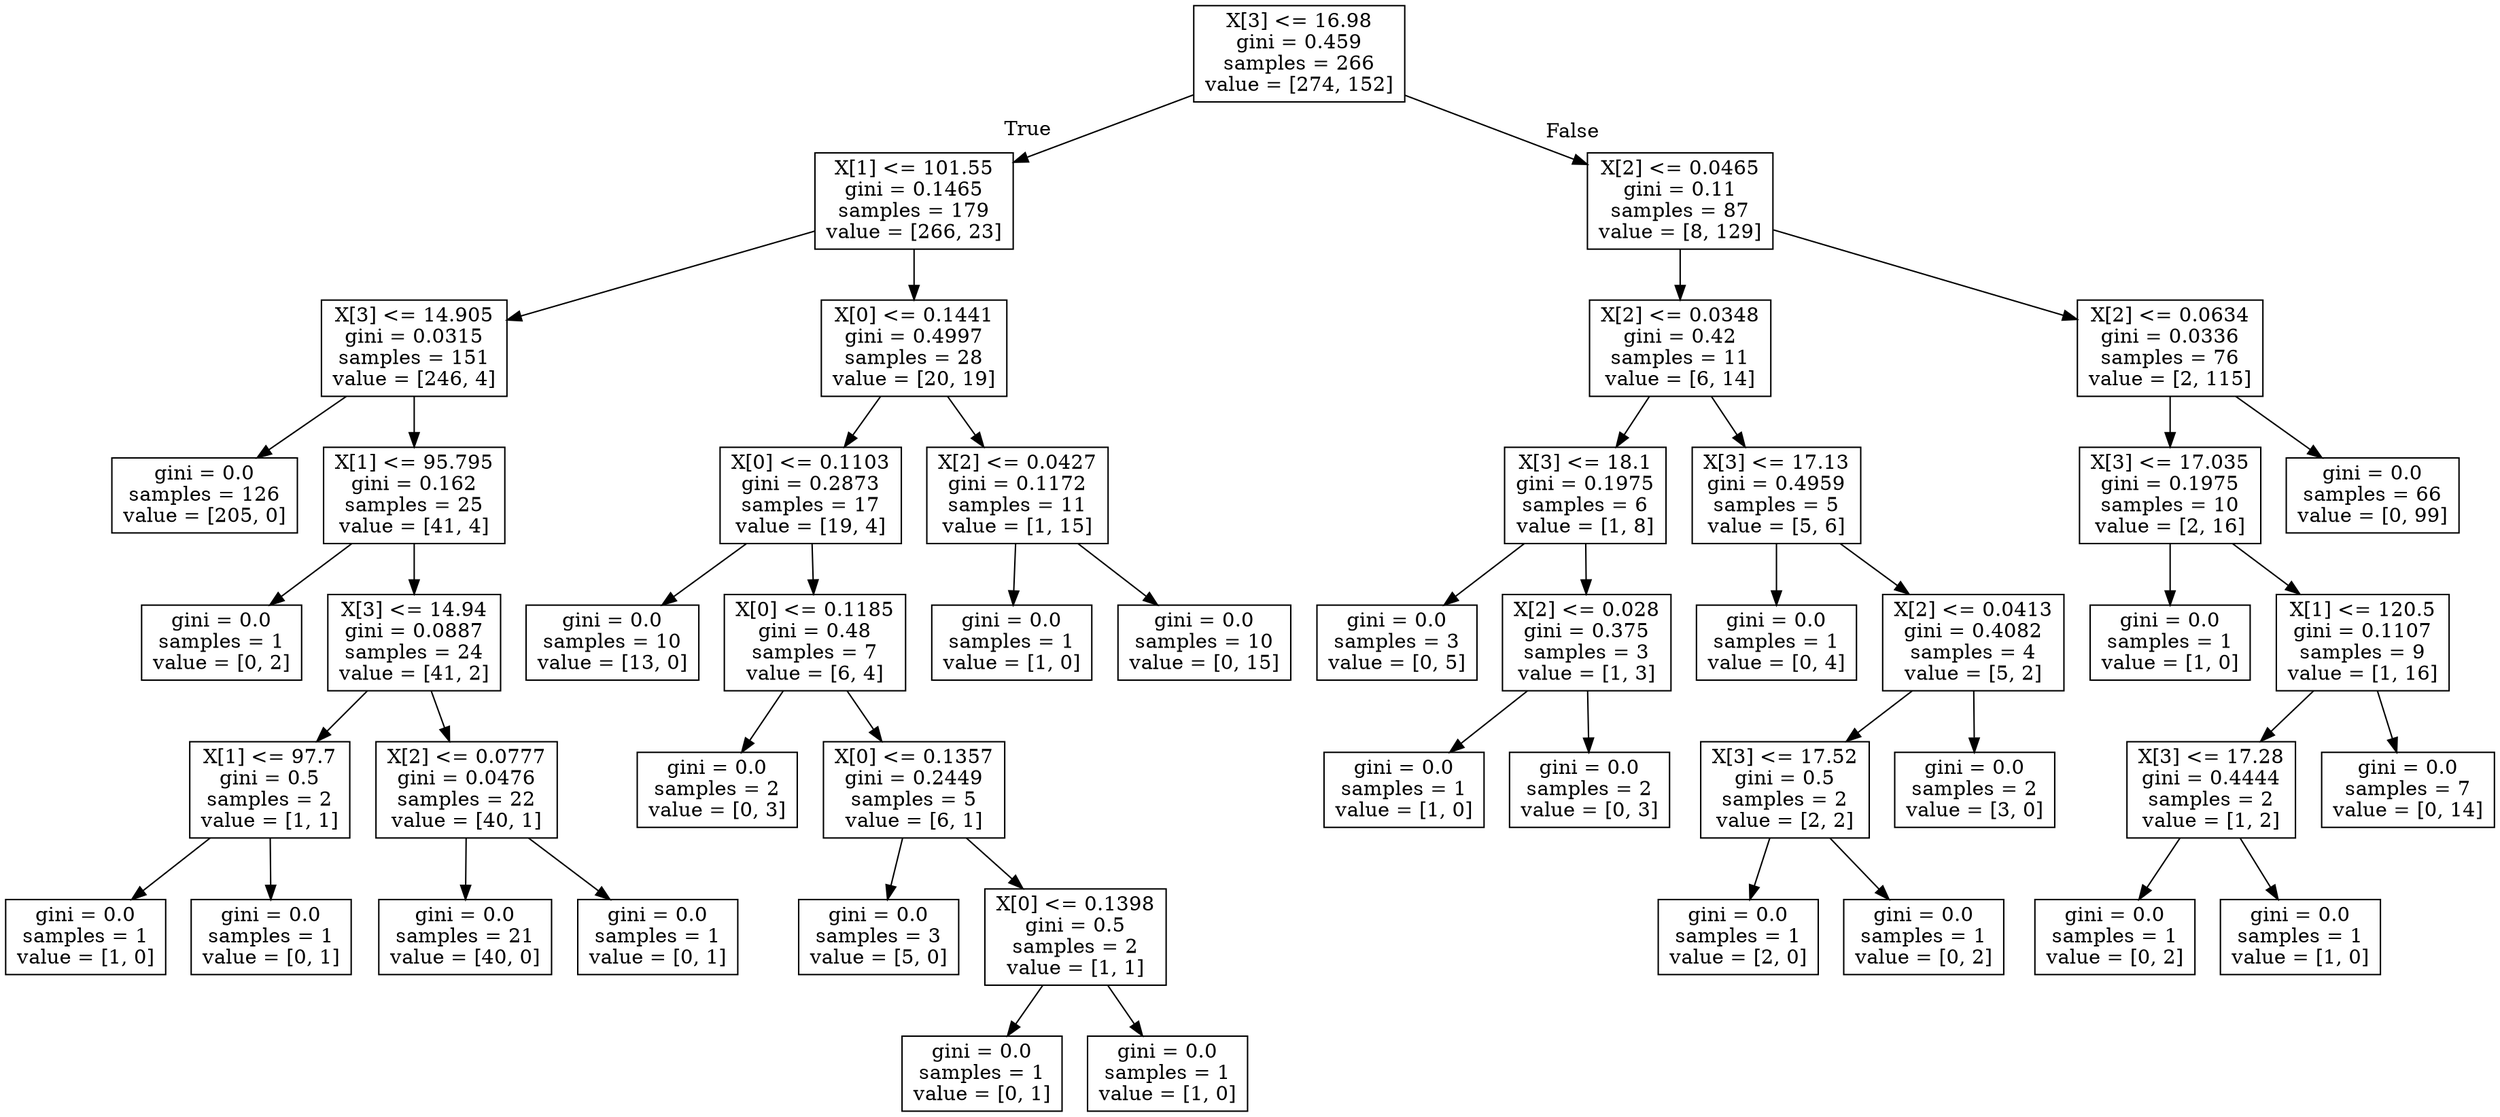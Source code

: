 digraph Tree {
node [shape=box] ;
0 [label="X[3] <= 16.98\ngini = 0.459\nsamples = 266\nvalue = [274, 152]"] ;
1 [label="X[1] <= 101.55\ngini = 0.1465\nsamples = 179\nvalue = [266, 23]"] ;
0 -> 1 [labeldistance=2.5, labelangle=45, headlabel="True"] ;
2 [label="X[3] <= 14.905\ngini = 0.0315\nsamples = 151\nvalue = [246, 4]"] ;
1 -> 2 ;
3 [label="gini = 0.0\nsamples = 126\nvalue = [205, 0]"] ;
2 -> 3 ;
4 [label="X[1] <= 95.795\ngini = 0.162\nsamples = 25\nvalue = [41, 4]"] ;
2 -> 4 ;
5 [label="gini = 0.0\nsamples = 1\nvalue = [0, 2]"] ;
4 -> 5 ;
6 [label="X[3] <= 14.94\ngini = 0.0887\nsamples = 24\nvalue = [41, 2]"] ;
4 -> 6 ;
7 [label="X[1] <= 97.7\ngini = 0.5\nsamples = 2\nvalue = [1, 1]"] ;
6 -> 7 ;
8 [label="gini = 0.0\nsamples = 1\nvalue = [1, 0]"] ;
7 -> 8 ;
9 [label="gini = 0.0\nsamples = 1\nvalue = [0, 1]"] ;
7 -> 9 ;
10 [label="X[2] <= 0.0777\ngini = 0.0476\nsamples = 22\nvalue = [40, 1]"] ;
6 -> 10 ;
11 [label="gini = 0.0\nsamples = 21\nvalue = [40, 0]"] ;
10 -> 11 ;
12 [label="gini = 0.0\nsamples = 1\nvalue = [0, 1]"] ;
10 -> 12 ;
13 [label="X[0] <= 0.1441\ngini = 0.4997\nsamples = 28\nvalue = [20, 19]"] ;
1 -> 13 ;
14 [label="X[0] <= 0.1103\ngini = 0.2873\nsamples = 17\nvalue = [19, 4]"] ;
13 -> 14 ;
15 [label="gini = 0.0\nsamples = 10\nvalue = [13, 0]"] ;
14 -> 15 ;
16 [label="X[0] <= 0.1185\ngini = 0.48\nsamples = 7\nvalue = [6, 4]"] ;
14 -> 16 ;
17 [label="gini = 0.0\nsamples = 2\nvalue = [0, 3]"] ;
16 -> 17 ;
18 [label="X[0] <= 0.1357\ngini = 0.2449\nsamples = 5\nvalue = [6, 1]"] ;
16 -> 18 ;
19 [label="gini = 0.0\nsamples = 3\nvalue = [5, 0]"] ;
18 -> 19 ;
20 [label="X[0] <= 0.1398\ngini = 0.5\nsamples = 2\nvalue = [1, 1]"] ;
18 -> 20 ;
21 [label="gini = 0.0\nsamples = 1\nvalue = [0, 1]"] ;
20 -> 21 ;
22 [label="gini = 0.0\nsamples = 1\nvalue = [1, 0]"] ;
20 -> 22 ;
23 [label="X[2] <= 0.0427\ngini = 0.1172\nsamples = 11\nvalue = [1, 15]"] ;
13 -> 23 ;
24 [label="gini = 0.0\nsamples = 1\nvalue = [1, 0]"] ;
23 -> 24 ;
25 [label="gini = 0.0\nsamples = 10\nvalue = [0, 15]"] ;
23 -> 25 ;
26 [label="X[2] <= 0.0465\ngini = 0.11\nsamples = 87\nvalue = [8, 129]"] ;
0 -> 26 [labeldistance=2.5, labelangle=-45, headlabel="False"] ;
27 [label="X[2] <= 0.0348\ngini = 0.42\nsamples = 11\nvalue = [6, 14]"] ;
26 -> 27 ;
28 [label="X[3] <= 18.1\ngini = 0.1975\nsamples = 6\nvalue = [1, 8]"] ;
27 -> 28 ;
29 [label="gini = 0.0\nsamples = 3\nvalue = [0, 5]"] ;
28 -> 29 ;
30 [label="X[2] <= 0.028\ngini = 0.375\nsamples = 3\nvalue = [1, 3]"] ;
28 -> 30 ;
31 [label="gini = 0.0\nsamples = 1\nvalue = [1, 0]"] ;
30 -> 31 ;
32 [label="gini = 0.0\nsamples = 2\nvalue = [0, 3]"] ;
30 -> 32 ;
33 [label="X[3] <= 17.13\ngini = 0.4959\nsamples = 5\nvalue = [5, 6]"] ;
27 -> 33 ;
34 [label="gini = 0.0\nsamples = 1\nvalue = [0, 4]"] ;
33 -> 34 ;
35 [label="X[2] <= 0.0413\ngini = 0.4082\nsamples = 4\nvalue = [5, 2]"] ;
33 -> 35 ;
36 [label="X[3] <= 17.52\ngini = 0.5\nsamples = 2\nvalue = [2, 2]"] ;
35 -> 36 ;
37 [label="gini = 0.0\nsamples = 1\nvalue = [2, 0]"] ;
36 -> 37 ;
38 [label="gini = 0.0\nsamples = 1\nvalue = [0, 2]"] ;
36 -> 38 ;
39 [label="gini = 0.0\nsamples = 2\nvalue = [3, 0]"] ;
35 -> 39 ;
40 [label="X[2] <= 0.0634\ngini = 0.0336\nsamples = 76\nvalue = [2, 115]"] ;
26 -> 40 ;
41 [label="X[3] <= 17.035\ngini = 0.1975\nsamples = 10\nvalue = [2, 16]"] ;
40 -> 41 ;
42 [label="gini = 0.0\nsamples = 1\nvalue = [1, 0]"] ;
41 -> 42 ;
43 [label="X[1] <= 120.5\ngini = 0.1107\nsamples = 9\nvalue = [1, 16]"] ;
41 -> 43 ;
44 [label="X[3] <= 17.28\ngini = 0.4444\nsamples = 2\nvalue = [1, 2]"] ;
43 -> 44 ;
45 [label="gini = 0.0\nsamples = 1\nvalue = [0, 2]"] ;
44 -> 45 ;
46 [label="gini = 0.0\nsamples = 1\nvalue = [1, 0]"] ;
44 -> 46 ;
47 [label="gini = 0.0\nsamples = 7\nvalue = [0, 14]"] ;
43 -> 47 ;
48 [label="gini = 0.0\nsamples = 66\nvalue = [0, 99]"] ;
40 -> 48 ;
}